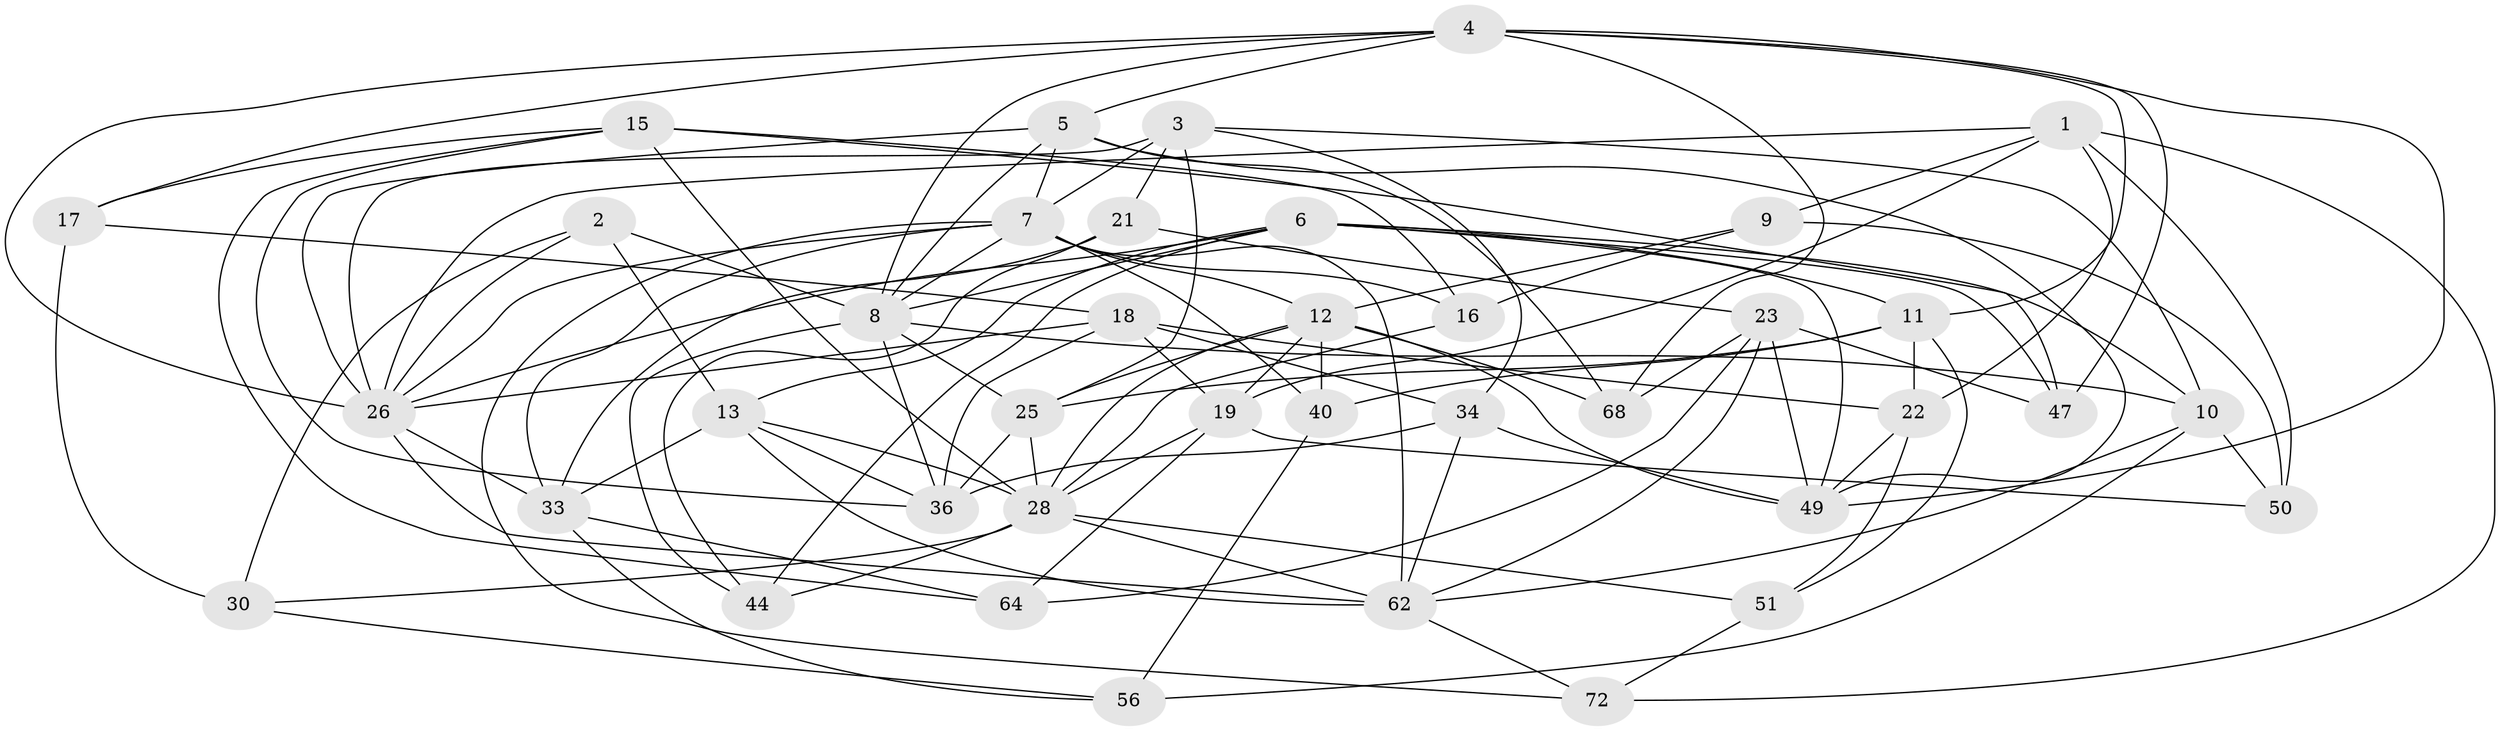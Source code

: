 // original degree distribution, {4: 1.0}
// Generated by graph-tools (version 1.1) at 2025/16/03/09/25 04:16:32]
// undirected, 39 vertices, 113 edges
graph export_dot {
graph [start="1"]
  node [color=gray90,style=filled];
  1 [super="+77"];
  2;
  3 [super="+73"];
  4 [super="+29+42"];
  5 [super="+71"];
  6 [super="+60+46"];
  7 [super="+32+31+37"];
  8 [super="+55+14"];
  9;
  10 [super="+39"];
  11 [super="+24"];
  12 [super="+52"];
  13 [super="+35"];
  15 [super="+43"];
  16;
  17;
  18 [super="+20"];
  19 [super="+79"];
  21;
  22 [super="+65"];
  23 [super="+27"];
  25 [super="+57"];
  26 [super="+38"];
  28 [super="+58+48"];
  30;
  33 [super="+61"];
  34 [super="+59"];
  36 [super="+70"];
  40;
  44;
  47;
  49 [super="+76+78"];
  50;
  51;
  56;
  62 [super="+63"];
  64;
  68;
  72;
  1 -- 72;
  1 -- 19;
  1 -- 9;
  1 -- 50;
  1 -- 22;
  1 -- 26;
  2 -- 30;
  2 -- 26;
  2 -- 13;
  2 -- 8;
  3 -- 21;
  3 -- 26;
  3 -- 10;
  3 -- 25;
  3 -- 34;
  3 -- 7;
  4 -- 47;
  4 -- 17;
  4 -- 11;
  4 -- 68;
  4 -- 26;
  4 -- 8;
  4 -- 5;
  4 -- 49;
  5 -- 49 [weight=2];
  5 -- 68;
  5 -- 8 [weight=2];
  5 -- 7;
  5 -- 26;
  6 -- 44;
  6 -- 8;
  6 -- 13;
  6 -- 47;
  6 -- 26;
  6 -- 10;
  6 -- 11;
  6 -- 49;
  7 -- 26;
  7 -- 62;
  7 -- 8;
  7 -- 72;
  7 -- 12;
  7 -- 16;
  7 -- 40;
  7 -- 33;
  8 -- 25;
  8 -- 44;
  8 -- 36;
  8 -- 10;
  9 -- 12;
  9 -- 16;
  9 -- 50;
  10 -- 56;
  10 -- 50;
  10 -- 62;
  11 -- 22;
  11 -- 40;
  11 -- 51;
  11 -- 25;
  12 -- 19;
  12 -- 68;
  12 -- 40;
  12 -- 25;
  12 -- 28;
  12 -- 49;
  13 -- 62;
  13 -- 28;
  13 -- 33;
  13 -- 36;
  15 -- 17;
  15 -- 36;
  15 -- 16;
  15 -- 64;
  15 -- 47;
  15 -- 28;
  16 -- 28;
  17 -- 30;
  17 -- 18;
  18 -- 36;
  18 -- 34 [weight=2];
  18 -- 22 [weight=2];
  18 -- 19;
  18 -- 26;
  19 -- 50;
  19 -- 64;
  19 -- 28;
  21 -- 23;
  21 -- 44;
  21 -- 33;
  22 -- 51;
  22 -- 49;
  23 -- 47;
  23 -- 64;
  23 -- 68;
  23 -- 62;
  23 -- 49;
  25 -- 36;
  25 -- 28;
  26 -- 33;
  26 -- 62;
  28 -- 62;
  28 -- 51;
  28 -- 30;
  28 -- 44;
  30 -- 56;
  33 -- 56;
  33 -- 64;
  34 -- 62;
  34 -- 36;
  34 -- 49;
  40 -- 56;
  51 -- 72;
  62 -- 72;
}
